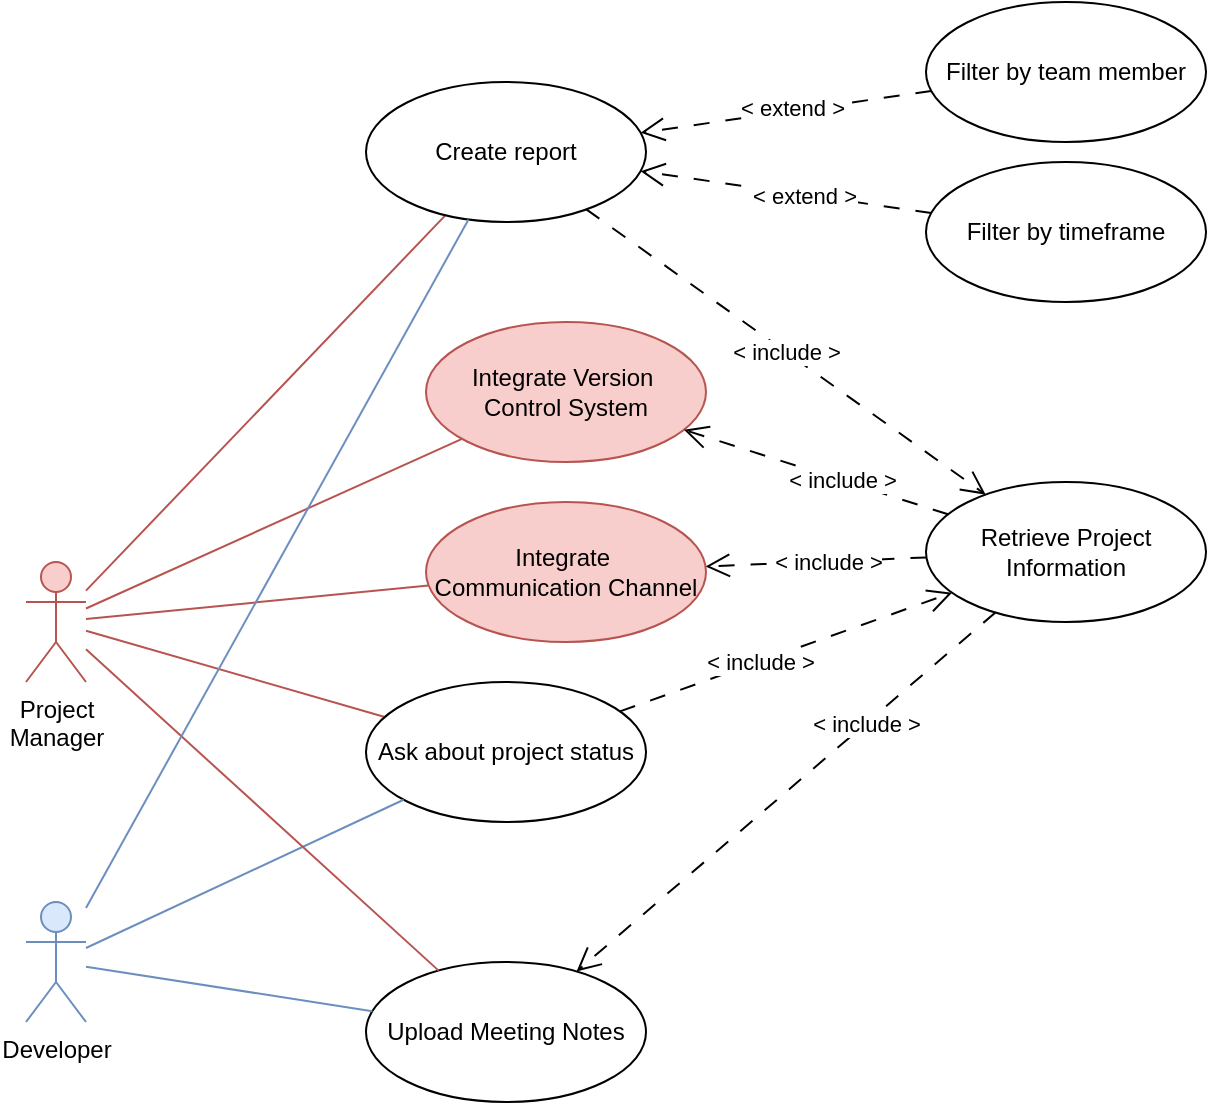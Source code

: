 <mxfile version="26.2.15">
  <diagram name="Page-1" id="Rbeo5ipN_9hbcztRzzpB">
    <mxGraphModel dx="1051" dy="1783" grid="1" gridSize="10" guides="1" tooltips="1" connect="1" arrows="1" fold="1" page="1" pageScale="1" pageWidth="850" pageHeight="1100" math="0" shadow="0">
      <root>
        <mxCell id="0" />
        <mxCell id="1" parent="0" />
        <mxCell id="lJQ_GXMZ5h9TFEpl5mX8-7" style="rounded=0;orthogonalLoop=1;jettySize=auto;html=1;endArrow=none;startFill=0;fillColor=#f8cecc;strokeColor=#b85450;" parent="1" source="lJQ_GXMZ5h9TFEpl5mX8-1" target="lJQ_GXMZ5h9TFEpl5mX8-2" edge="1">
          <mxGeometry relative="1" as="geometry" />
        </mxCell>
        <mxCell id="lJQ_GXMZ5h9TFEpl5mX8-9" style="rounded=0;orthogonalLoop=1;jettySize=auto;html=1;endArrow=none;startFill=0;fillColor=#f8cecc;strokeColor=#b85450;" parent="1" source="lJQ_GXMZ5h9TFEpl5mX8-1" target="lJQ_GXMZ5h9TFEpl5mX8-3" edge="1">
          <mxGeometry relative="1" as="geometry" />
        </mxCell>
        <mxCell id="lJQ_GXMZ5h9TFEpl5mX8-1" value="Project&lt;div&gt;Manager&lt;/div&gt;" style="shape=umlActor;verticalLabelPosition=bottom;verticalAlign=top;html=1;fillColor=#f8cecc;strokeColor=#b85450;" parent="1" vertex="1">
          <mxGeometry x="60" y="140" width="30" height="60" as="geometry" />
        </mxCell>
        <mxCell id="W-ovFFAiYOI2EvLjgWCz-1" style="rounded=0;orthogonalLoop=1;jettySize=auto;html=1;endSize=10;endArrow=open;endFill=0;dashed=1;dashPattern=8 8;" parent="1" source="lJQ_GXMZ5h9TFEpl5mX8-18" target="lJQ_GXMZ5h9TFEpl5mX8-2" edge="1">
          <mxGeometry relative="1" as="geometry" />
        </mxCell>
        <mxCell id="W-ovFFAiYOI2EvLjgWCz-4" value="&amp;lt; extend &amp;gt;" style="edgeLabel;html=1;align=center;verticalAlign=middle;resizable=0;points=[];" parent="W-ovFFAiYOI2EvLjgWCz-1" vertex="1" connectable="0">
          <mxGeometry x="-0.116" relative="1" as="geometry">
            <mxPoint y="1" as="offset" />
          </mxGeometry>
        </mxCell>
        <mxCell id="W-ovFFAiYOI2EvLjgWCz-2" style="rounded=0;orthogonalLoop=1;jettySize=auto;html=1;dashed=1;dashPattern=8 8;endArrow=open;endFill=0;endSize=10;startArrow=none;startFill=0;startSize=10;" parent="1" source="lJQ_GXMZ5h9TFEpl5mX8-19" target="lJQ_GXMZ5h9TFEpl5mX8-2" edge="1">
          <mxGeometry relative="1" as="geometry" />
        </mxCell>
        <mxCell id="W-ovFFAiYOI2EvLjgWCz-3" value="&amp;lt; extend &amp;gt;" style="edgeLabel;html=1;align=center;verticalAlign=middle;resizable=0;points=[];" parent="W-ovFFAiYOI2EvLjgWCz-2" vertex="1" connectable="0">
          <mxGeometry x="-0.05" y="-2" relative="1" as="geometry">
            <mxPoint x="-1" as="offset" />
          </mxGeometry>
        </mxCell>
        <mxCell id="W-ovFFAiYOI2EvLjgWCz-5" style="rounded=0;orthogonalLoop=1;jettySize=auto;html=1;endArrow=open;endFill=0;dashed=1;dashPattern=8 8;endSize=10;" parent="1" source="W-ovFFAiYOI2EvLjgWCz-16" target="lJQ_GXMZ5h9TFEpl5mX8-10" edge="1">
          <mxGeometry relative="1" as="geometry">
            <mxPoint x="535.089" y="167.879" as="targetPoint" />
          </mxGeometry>
        </mxCell>
        <mxCell id="W-ovFFAiYOI2EvLjgWCz-18" value="&amp;lt; include &amp;gt;" style="edgeLabel;html=1;align=center;verticalAlign=middle;resizable=0;points=[];" parent="W-ovFFAiYOI2EvLjgWCz-5" vertex="1" connectable="0">
          <mxGeometry x="-0.108" relative="1" as="geometry">
            <mxPoint as="offset" />
          </mxGeometry>
        </mxCell>
        <mxCell id="lJQ_GXMZ5h9TFEpl5mX8-2" value="Create report" style="ellipse;whiteSpace=wrap;html=1;" parent="1" vertex="1">
          <mxGeometry x="230" y="-100" width="140" height="70" as="geometry" />
        </mxCell>
        <mxCell id="W-ovFFAiYOI2EvLjgWCz-6" style="rounded=0;orthogonalLoop=1;jettySize=auto;html=1;endArrow=open;endFill=0;endSize=10;dashed=1;dashPattern=8 8;" parent="1" source="lJQ_GXMZ5h9TFEpl5mX8-3" target="W-ovFFAiYOI2EvLjgWCz-16" edge="1">
          <mxGeometry relative="1" as="geometry" />
        </mxCell>
        <mxCell id="W-ovFFAiYOI2EvLjgWCz-17" value="&amp;lt; include &amp;gt;" style="edgeLabel;html=1;align=center;verticalAlign=middle;resizable=0;points=[];" parent="W-ovFFAiYOI2EvLjgWCz-6" vertex="1" connectable="0">
          <mxGeometry x="-0.158" relative="1" as="geometry">
            <mxPoint as="offset" />
          </mxGeometry>
        </mxCell>
        <mxCell id="lJQ_GXMZ5h9TFEpl5mX8-3" value="Ask about project status" style="ellipse;whiteSpace=wrap;html=1;" parent="1" vertex="1">
          <mxGeometry x="230" y="200" width="140" height="70" as="geometry" />
        </mxCell>
        <mxCell id="lJQ_GXMZ5h9TFEpl5mX8-8" style="rounded=0;orthogonalLoop=1;jettySize=auto;html=1;endArrow=none;startFill=0;fillColor=#dae8fc;strokeColor=#6c8ebf;" parent="1" source="lJQ_GXMZ5h9TFEpl5mX8-4" target="lJQ_GXMZ5h9TFEpl5mX8-3" edge="1">
          <mxGeometry relative="1" as="geometry" />
        </mxCell>
        <mxCell id="lJQ_GXMZ5h9TFEpl5mX8-4" value="Developer" style="shape=umlActor;verticalLabelPosition=bottom;verticalAlign=top;html=1;fillColor=#dae8fc;strokeColor=#6c8ebf;" parent="1" vertex="1">
          <mxGeometry x="60" y="310" width="30" height="60" as="geometry" />
        </mxCell>
        <mxCell id="lJQ_GXMZ5h9TFEpl5mX8-10" value="Integrate&amp;nbsp;&lt;div&gt;Communication Channel&lt;/div&gt;" style="ellipse;whiteSpace=wrap;html=1;fillColor=#f8cecc;strokeColor=#b85450;" parent="1" vertex="1">
          <mxGeometry x="260" y="110" width="140" height="70" as="geometry" />
        </mxCell>
        <mxCell id="lJQ_GXMZ5h9TFEpl5mX8-17" value="Integrate Version&amp;nbsp;&lt;div&gt;Control System&lt;/div&gt;" style="ellipse;whiteSpace=wrap;html=1;fillColor=#f8cecc;strokeColor=#b85450;" parent="1" vertex="1">
          <mxGeometry x="260" y="20" width="140" height="70" as="geometry" />
        </mxCell>
        <mxCell id="lJQ_GXMZ5h9TFEpl5mX8-18" value="Filter by timeframe" style="ellipse;whiteSpace=wrap;html=1;" parent="1" vertex="1">
          <mxGeometry x="510" y="-60" width="140" height="70" as="geometry" />
        </mxCell>
        <mxCell id="lJQ_GXMZ5h9TFEpl5mX8-19" value="Filter by team member" style="ellipse;whiteSpace=wrap;html=1;" parent="1" vertex="1">
          <mxGeometry x="510" y="-140" width="140" height="70" as="geometry" />
        </mxCell>
        <mxCell id="W-ovFFAiYOI2EvLjgWCz-9" value="&amp;lt; include &amp;gt;" style="rounded=0;orthogonalLoop=1;jettySize=auto;html=1;endArrow=open;endFill=0;endSize=10;dashed=1;dashPattern=8 8;" parent="1" source="lJQ_GXMZ5h9TFEpl5mX8-2" target="W-ovFFAiYOI2EvLjgWCz-16" edge="1">
          <mxGeometry relative="1" as="geometry">
            <mxPoint x="359" y="264" as="sourcePoint" />
            <mxPoint x="521" y="316" as="targetPoint" />
          </mxGeometry>
        </mxCell>
        <mxCell id="W-ovFFAiYOI2EvLjgWCz-13" style="rounded=0;orthogonalLoop=1;jettySize=auto;html=1;endArrow=open;endFill=0;endSize=10;dashed=1;dashPattern=8 8;" parent="1" source="W-ovFFAiYOI2EvLjgWCz-16" target="lJQ_GXMZ5h9TFEpl5mX8-17" edge="1">
          <mxGeometry relative="1" as="geometry">
            <mxPoint x="794.327" y="-133.784" as="sourcePoint" />
            <mxPoint x="755" y="356" as="targetPoint" />
          </mxGeometry>
        </mxCell>
        <mxCell id="W-ovFFAiYOI2EvLjgWCz-25" value="&amp;lt; include &amp;gt;" style="edgeLabel;html=1;align=center;verticalAlign=middle;resizable=0;points=[];" parent="W-ovFFAiYOI2EvLjgWCz-13" vertex="1" connectable="0">
          <mxGeometry x="-0.191" y="1" relative="1" as="geometry">
            <mxPoint y="-1" as="offset" />
          </mxGeometry>
        </mxCell>
        <mxCell id="W-ovFFAiYOI2EvLjgWCz-16" value="Retrieve Project Information" style="ellipse;whiteSpace=wrap;html=1;" parent="1" vertex="1">
          <mxGeometry x="510" y="100" width="140" height="70" as="geometry" />
        </mxCell>
        <mxCell id="W-ovFFAiYOI2EvLjgWCz-28" value="Upload Meeting Notes" style="ellipse;whiteSpace=wrap;html=1;" parent="1" vertex="1">
          <mxGeometry x="230" y="340" width="140" height="70" as="geometry" />
        </mxCell>
        <mxCell id="W-ovFFAiYOI2EvLjgWCz-32" style="rounded=0;orthogonalLoop=1;jettySize=auto;html=1;endArrow=none;startFill=0;fillColor=#f8cecc;strokeColor=#b85450;" parent="1" source="lJQ_GXMZ5h9TFEpl5mX8-1" target="lJQ_GXMZ5h9TFEpl5mX8-10" edge="1">
          <mxGeometry relative="1" as="geometry">
            <mxPoint x="100" y="196" as="sourcePoint" />
            <mxPoint x="238" y="161" as="targetPoint" />
          </mxGeometry>
        </mxCell>
        <mxCell id="W-ovFFAiYOI2EvLjgWCz-33" style="rounded=0;orthogonalLoop=1;jettySize=auto;html=1;endArrow=none;startFill=0;fillColor=#f8cecc;strokeColor=#b85450;" parent="1" source="lJQ_GXMZ5h9TFEpl5mX8-1" target="lJQ_GXMZ5h9TFEpl5mX8-17" edge="1">
          <mxGeometry relative="1" as="geometry">
            <mxPoint x="100" y="181" as="sourcePoint" />
            <mxPoint x="275" y="-42" as="targetPoint" />
          </mxGeometry>
        </mxCell>
        <mxCell id="W-ovFFAiYOI2EvLjgWCz-34" style="rounded=0;orthogonalLoop=1;jettySize=auto;html=1;endArrow=open;endFill=0;endSize=10;dashed=1;dashPattern=8 8;" parent="1" source="W-ovFFAiYOI2EvLjgWCz-16" target="W-ovFFAiYOI2EvLjgWCz-28" edge="1">
          <mxGeometry relative="1" as="geometry">
            <mxPoint x="800.168" y="377.421" as="sourcePoint" />
            <mxPoint x="1028" y="130" as="targetPoint" />
          </mxGeometry>
        </mxCell>
        <mxCell id="W-ovFFAiYOI2EvLjgWCz-35" value="&amp;lt; include &amp;gt;" style="edgeLabel;html=1;align=center;verticalAlign=middle;resizable=0;points=[];" parent="W-ovFFAiYOI2EvLjgWCz-34" vertex="1" connectable="0">
          <mxGeometry x="-0.283" y="-1" relative="1" as="geometry">
            <mxPoint x="11" y="-8" as="offset" />
          </mxGeometry>
        </mxCell>
        <mxCell id="W-ovFFAiYOI2EvLjgWCz-36" style="rounded=0;orthogonalLoop=1;jettySize=auto;html=1;endArrow=none;startFill=0;fillColor=#f8cecc;strokeColor=#b85450;" parent="1" source="lJQ_GXMZ5h9TFEpl5mX8-1" target="W-ovFFAiYOI2EvLjgWCz-28" edge="1">
          <mxGeometry relative="1" as="geometry">
            <mxPoint x="100" y="203" as="sourcePoint" />
            <mxPoint x="245" y="232" as="targetPoint" />
          </mxGeometry>
        </mxCell>
        <mxCell id="W-ovFFAiYOI2EvLjgWCz-37" style="rounded=0;orthogonalLoop=1;jettySize=auto;html=1;endArrow=none;startFill=0;fillColor=#dae8fc;strokeColor=#6c8ebf;" parent="1" source="lJQ_GXMZ5h9TFEpl5mX8-4" target="W-ovFFAiYOI2EvLjgWCz-28" edge="1">
          <mxGeometry relative="1" as="geometry">
            <mxPoint x="110" y="213" as="sourcePoint" />
            <mxPoint x="255" y="242" as="targetPoint" />
          </mxGeometry>
        </mxCell>
        <mxCell id="q1JO5EPh8mJ8w6YtRvm--2" style="rounded=0;orthogonalLoop=1;jettySize=auto;html=1;endArrow=none;startFill=0;fillColor=#dae8fc;strokeColor=#6c8ebf;" edge="1" parent="1" source="lJQ_GXMZ5h9TFEpl5mX8-4" target="lJQ_GXMZ5h9TFEpl5mX8-2">
          <mxGeometry relative="1" as="geometry">
            <mxPoint x="100" y="343" as="sourcePoint" />
            <mxPoint x="259" y="269" as="targetPoint" />
          </mxGeometry>
        </mxCell>
      </root>
    </mxGraphModel>
  </diagram>
</mxfile>
